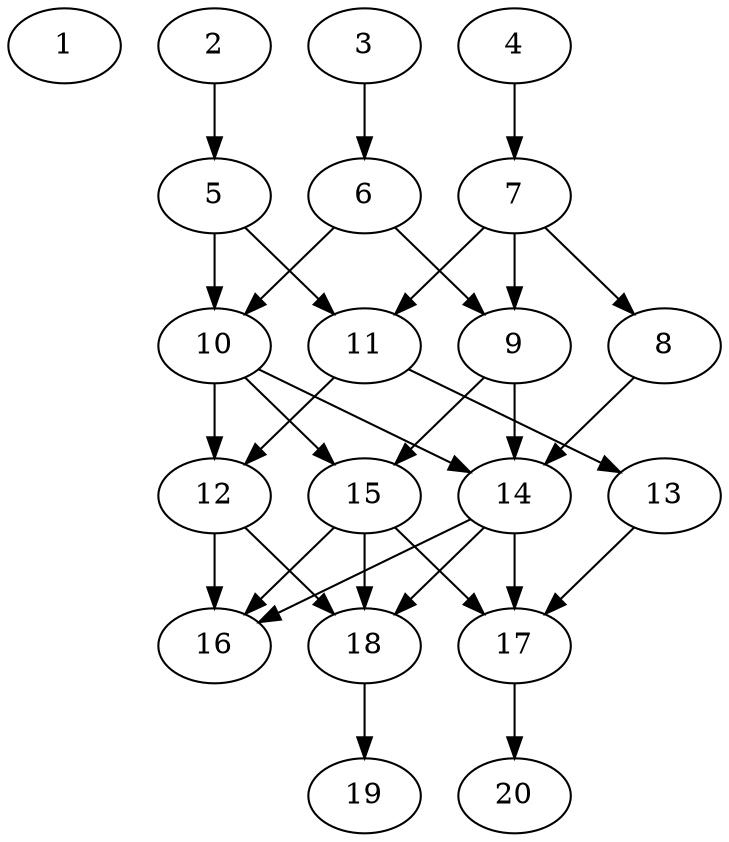 // DAG automatically generated by daggen at Thu Oct  3 13:58:43 2019
// ./daggen --dot -n 20 --ccr 0.5 --fat 0.5 --regular 0.9 --density 0.7 --mindata 5242880 --maxdata 52428800 
digraph G {
  1 [size="101758976", alpha="0.08", expect_size="50879488"] 
  2 [size="95381504", alpha="0.18", expect_size="47690752"] 
  2 -> 5 [size ="47690752"]
  3 [size="97601536", alpha="0.06", expect_size="48800768"] 
  3 -> 6 [size ="48800768"]
  4 [size="15683584", alpha="0.18", expect_size="7841792"] 
  4 -> 7 [size ="7841792"]
  5 [size="50640896", alpha="0.06", expect_size="25320448"] 
  5 -> 10 [size ="25320448"]
  5 -> 11 [size ="25320448"]
  6 [size="54816768", alpha="0.17", expect_size="27408384"] 
  6 -> 9 [size ="27408384"]
  6 -> 10 [size ="27408384"]
  7 [size="15509504", alpha="0.08", expect_size="7754752"] 
  7 -> 8 [size ="7754752"]
  7 -> 9 [size ="7754752"]
  7 -> 11 [size ="7754752"]
  8 [size="43921408", alpha="0.18", expect_size="21960704"] 
  8 -> 14 [size ="21960704"]
  9 [size="39882752", alpha="0.02", expect_size="19941376"] 
  9 -> 14 [size ="19941376"]
  9 -> 15 [size ="19941376"]
  10 [size="92268544", alpha="0.05", expect_size="46134272"] 
  10 -> 12 [size ="46134272"]
  10 -> 14 [size ="46134272"]
  10 -> 15 [size ="46134272"]
  11 [size="92506112", alpha="0.05", expect_size="46253056"] 
  11 -> 12 [size ="46253056"]
  11 -> 13 [size ="46253056"]
  12 [size="34908160", alpha="0.14", expect_size="17454080"] 
  12 -> 16 [size ="17454080"]
  12 -> 18 [size ="17454080"]
  13 [size="24682496", alpha="0.19", expect_size="12341248"] 
  13 -> 17 [size ="12341248"]
  14 [size="53485568", alpha="0.07", expect_size="26742784"] 
  14 -> 16 [size ="26742784"]
  14 -> 17 [size ="26742784"]
  14 -> 18 [size ="26742784"]
  15 [size="42149888", alpha="0.12", expect_size="21074944"] 
  15 -> 16 [size ="21074944"]
  15 -> 17 [size ="21074944"]
  15 -> 18 [size ="21074944"]
  16 [size="71809024", alpha="0.09", expect_size="35904512"] 
  17 [size="55683072", alpha="0.04", expect_size="27841536"] 
  17 -> 20 [size ="27841536"]
  18 [size="92784640", alpha="0.16", expect_size="46392320"] 
  18 -> 19 [size ="46392320"]
  19 [size="82429952", alpha="0.03", expect_size="41214976"] 
  20 [size="91615232", alpha="0.04", expect_size="45807616"] 
}
